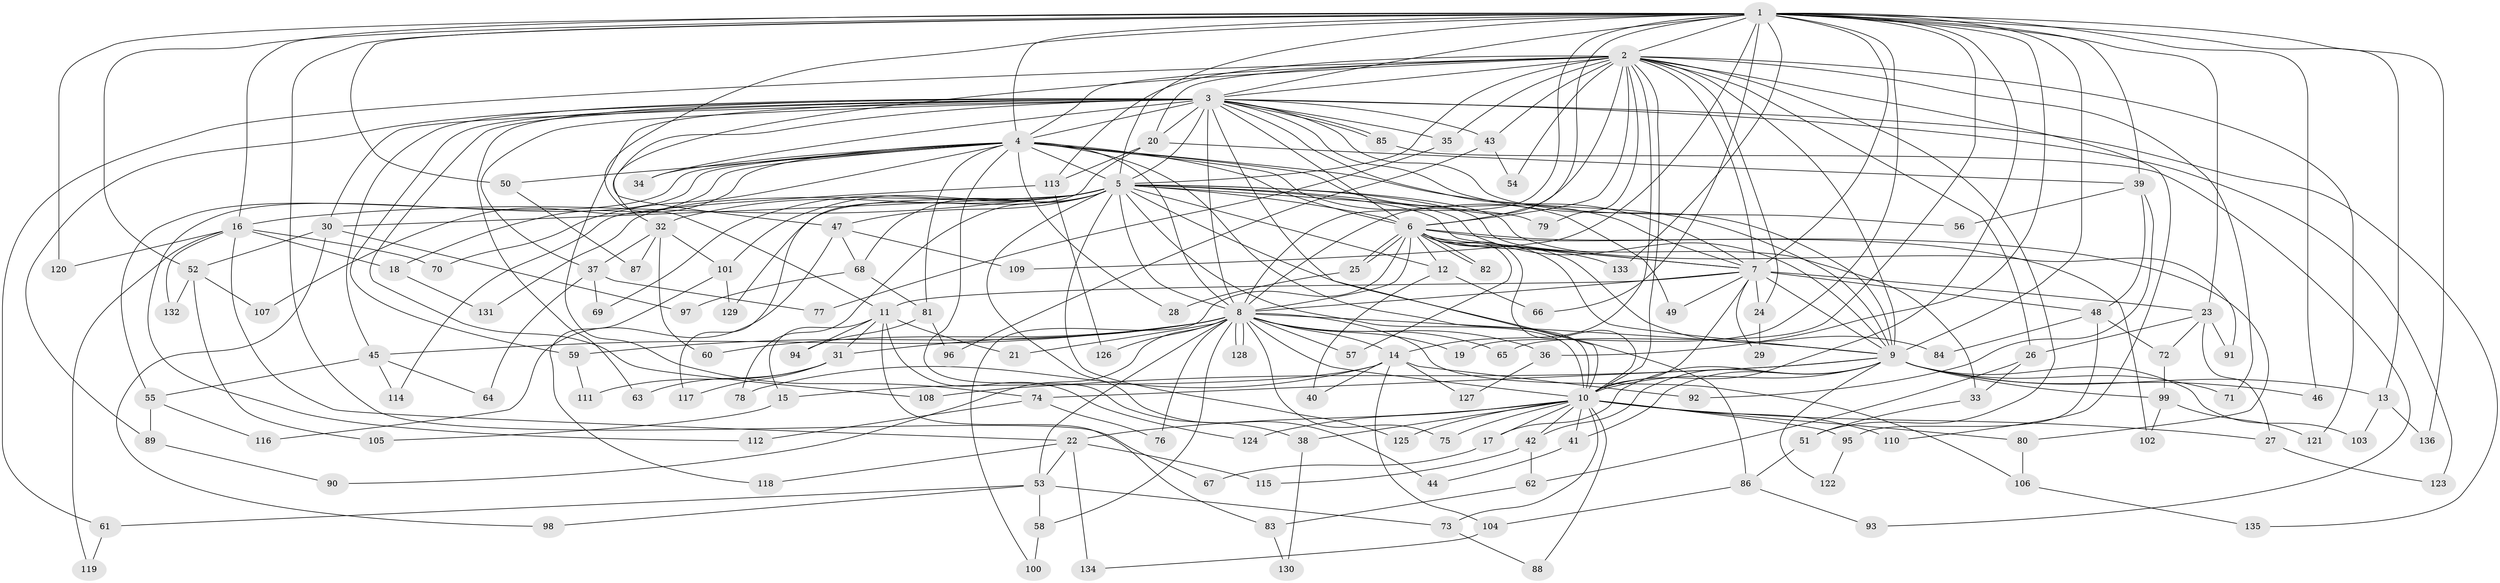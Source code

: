 // coarse degree distribution, {21: 0.024390243902439025, 31: 0.012195121951219513, 16: 0.012195121951219513, 23: 0.012195121951219513, 9: 0.012195121951219513, 10: 0.012195121951219513, 24: 0.012195121951219513, 8: 0.07317073170731707, 4: 0.07317073170731707, 3: 0.15853658536585366, 2: 0.47560975609756095, 5: 0.04878048780487805, 6: 0.024390243902439025, 7: 0.024390243902439025, 1: 0.024390243902439025}
// Generated by graph-tools (version 1.1) at 2025/50/03/04/25 22:50:03]
// undirected, 136 vertices, 297 edges
graph export_dot {
  node [color=gray90,style=filled];
  1;
  2;
  3;
  4;
  5;
  6;
  7;
  8;
  9;
  10;
  11;
  12;
  13;
  14;
  15;
  16;
  17;
  18;
  19;
  20;
  21;
  22;
  23;
  24;
  25;
  26;
  27;
  28;
  29;
  30;
  31;
  32;
  33;
  34;
  35;
  36;
  37;
  38;
  39;
  40;
  41;
  42;
  43;
  44;
  45;
  46;
  47;
  48;
  49;
  50;
  51;
  52;
  53;
  54;
  55;
  56;
  57;
  58;
  59;
  60;
  61;
  62;
  63;
  64;
  65;
  66;
  67;
  68;
  69;
  70;
  71;
  72;
  73;
  74;
  75;
  76;
  77;
  78;
  79;
  80;
  81;
  82;
  83;
  84;
  85;
  86;
  87;
  88;
  89;
  90;
  91;
  92;
  93;
  94;
  95;
  96;
  97;
  98;
  99;
  100;
  101;
  102;
  103;
  104;
  105;
  106;
  107;
  108;
  109;
  110;
  111;
  112;
  113;
  114;
  115;
  116;
  117;
  118;
  119;
  120;
  121;
  122;
  123;
  124;
  125;
  126;
  127;
  128;
  129;
  130;
  131;
  132;
  133;
  134;
  135;
  136;
  1 -- 2;
  1 -- 3;
  1 -- 4;
  1 -- 5;
  1 -- 6;
  1 -- 7;
  1 -- 8;
  1 -- 9;
  1 -- 10;
  1 -- 11;
  1 -- 13;
  1 -- 16;
  1 -- 19;
  1 -- 23;
  1 -- 36;
  1 -- 39;
  1 -- 46;
  1 -- 50;
  1 -- 52;
  1 -- 65;
  1 -- 66;
  1 -- 67;
  1 -- 109;
  1 -- 120;
  1 -- 133;
  1 -- 136;
  2 -- 3;
  2 -- 4;
  2 -- 5;
  2 -- 6;
  2 -- 7;
  2 -- 8;
  2 -- 9;
  2 -- 10;
  2 -- 14;
  2 -- 20;
  2 -- 24;
  2 -- 26;
  2 -- 35;
  2 -- 43;
  2 -- 47;
  2 -- 51;
  2 -- 54;
  2 -- 61;
  2 -- 71;
  2 -- 79;
  2 -- 110;
  2 -- 113;
  2 -- 121;
  3 -- 4;
  3 -- 5;
  3 -- 6;
  3 -- 7;
  3 -- 8;
  3 -- 9;
  3 -- 10;
  3 -- 20;
  3 -- 30;
  3 -- 32;
  3 -- 34;
  3 -- 35;
  3 -- 37;
  3 -- 43;
  3 -- 45;
  3 -- 56;
  3 -- 59;
  3 -- 63;
  3 -- 74;
  3 -- 85;
  3 -- 85;
  3 -- 89;
  3 -- 108;
  3 -- 123;
  3 -- 135;
  4 -- 5;
  4 -- 6;
  4 -- 7;
  4 -- 8;
  4 -- 9;
  4 -- 10;
  4 -- 18;
  4 -- 28;
  4 -- 34;
  4 -- 38;
  4 -- 49;
  4 -- 50;
  4 -- 55;
  4 -- 70;
  4 -- 81;
  4 -- 107;
  4 -- 112;
  5 -- 6;
  5 -- 7;
  5 -- 8;
  5 -- 9;
  5 -- 10;
  5 -- 12;
  5 -- 16;
  5 -- 30;
  5 -- 32;
  5 -- 33;
  5 -- 44;
  5 -- 47;
  5 -- 68;
  5 -- 69;
  5 -- 78;
  5 -- 79;
  5 -- 86;
  5 -- 91;
  5 -- 101;
  5 -- 125;
  5 -- 129;
  5 -- 131;
  6 -- 7;
  6 -- 8;
  6 -- 9;
  6 -- 10;
  6 -- 12;
  6 -- 25;
  6 -- 25;
  6 -- 57;
  6 -- 80;
  6 -- 82;
  6 -- 82;
  6 -- 84;
  6 -- 100;
  6 -- 102;
  6 -- 133;
  7 -- 8;
  7 -- 9;
  7 -- 10;
  7 -- 11;
  7 -- 23;
  7 -- 24;
  7 -- 29;
  7 -- 48;
  7 -- 49;
  8 -- 9;
  8 -- 10;
  8 -- 14;
  8 -- 19;
  8 -- 21;
  8 -- 31;
  8 -- 36;
  8 -- 45;
  8 -- 53;
  8 -- 57;
  8 -- 58;
  8 -- 59;
  8 -- 60;
  8 -- 65;
  8 -- 75;
  8 -- 76;
  8 -- 90;
  8 -- 106;
  8 -- 126;
  8 -- 128;
  8 -- 128;
  9 -- 10;
  9 -- 13;
  9 -- 17;
  9 -- 41;
  9 -- 42;
  9 -- 46;
  9 -- 71;
  9 -- 74;
  9 -- 99;
  9 -- 103;
  9 -- 108;
  9 -- 122;
  10 -- 17;
  10 -- 22;
  10 -- 27;
  10 -- 38;
  10 -- 41;
  10 -- 42;
  10 -- 73;
  10 -- 75;
  10 -- 80;
  10 -- 88;
  10 -- 95;
  10 -- 110;
  10 -- 124;
  10 -- 125;
  11 -- 15;
  11 -- 21;
  11 -- 31;
  11 -- 83;
  11 -- 94;
  11 -- 124;
  12 -- 40;
  12 -- 66;
  13 -- 103;
  13 -- 136;
  14 -- 15;
  14 -- 40;
  14 -- 78;
  14 -- 92;
  14 -- 104;
  14 -- 127;
  15 -- 105;
  16 -- 18;
  16 -- 22;
  16 -- 70;
  16 -- 119;
  16 -- 120;
  16 -- 132;
  17 -- 67;
  18 -- 131;
  20 -- 39;
  20 -- 113;
  20 -- 117;
  22 -- 53;
  22 -- 115;
  22 -- 118;
  22 -- 134;
  23 -- 26;
  23 -- 27;
  23 -- 72;
  23 -- 91;
  24 -- 29;
  25 -- 28;
  26 -- 33;
  26 -- 62;
  27 -- 123;
  30 -- 52;
  30 -- 97;
  30 -- 98;
  31 -- 63;
  31 -- 111;
  31 -- 117;
  32 -- 37;
  32 -- 60;
  32 -- 87;
  32 -- 101;
  33 -- 51;
  35 -- 77;
  36 -- 127;
  37 -- 64;
  37 -- 69;
  37 -- 77;
  38 -- 130;
  39 -- 48;
  39 -- 56;
  39 -- 92;
  41 -- 44;
  42 -- 62;
  42 -- 115;
  43 -- 54;
  43 -- 96;
  45 -- 55;
  45 -- 64;
  45 -- 114;
  47 -- 68;
  47 -- 109;
  47 -- 116;
  48 -- 72;
  48 -- 84;
  48 -- 95;
  50 -- 87;
  51 -- 86;
  52 -- 105;
  52 -- 107;
  52 -- 132;
  53 -- 58;
  53 -- 61;
  53 -- 73;
  53 -- 98;
  55 -- 89;
  55 -- 116;
  58 -- 100;
  59 -- 111;
  61 -- 119;
  62 -- 83;
  68 -- 81;
  68 -- 97;
  72 -- 99;
  73 -- 88;
  74 -- 76;
  74 -- 112;
  80 -- 106;
  81 -- 94;
  81 -- 96;
  83 -- 130;
  85 -- 93;
  86 -- 93;
  86 -- 104;
  89 -- 90;
  95 -- 122;
  99 -- 102;
  99 -- 121;
  101 -- 118;
  101 -- 129;
  104 -- 134;
  106 -- 135;
  113 -- 114;
  113 -- 126;
}
